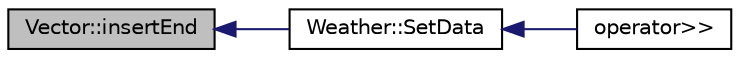 digraph "Vector::insertEnd"
{
  edge [fontname="Helvetica",fontsize="10",labelfontname="Helvetica",labelfontsize="10"];
  node [fontname="Helvetica",fontsize="10",shape=record];
  rankdir="LR";
  Node5 [label="Vector::insertEnd",height=0.2,width=0.4,color="black", fillcolor="grey75", style="filled", fontcolor="black"];
  Node5 -> Node6 [dir="back",color="midnightblue",fontsize="10",style="solid",fontname="Helvetica"];
  Node6 [label="Weather::SetData",height=0.2,width=0.4,color="black", fillcolor="white", style="filled",URL="$class_weather.html#a916abc29ab39331b0acd75e71e9b567f",tooltip="Setter function for the data. "];
  Node6 -> Node7 [dir="back",color="midnightblue",fontsize="10",style="solid",fontname="Helvetica"];
  Node7 [label="operator\>\>",height=0.2,width=0.4,color="black", fillcolor="white", style="filled",URL="$_weather_8h.html#a5d1295555503cd39c20d624281cca098"];
}
